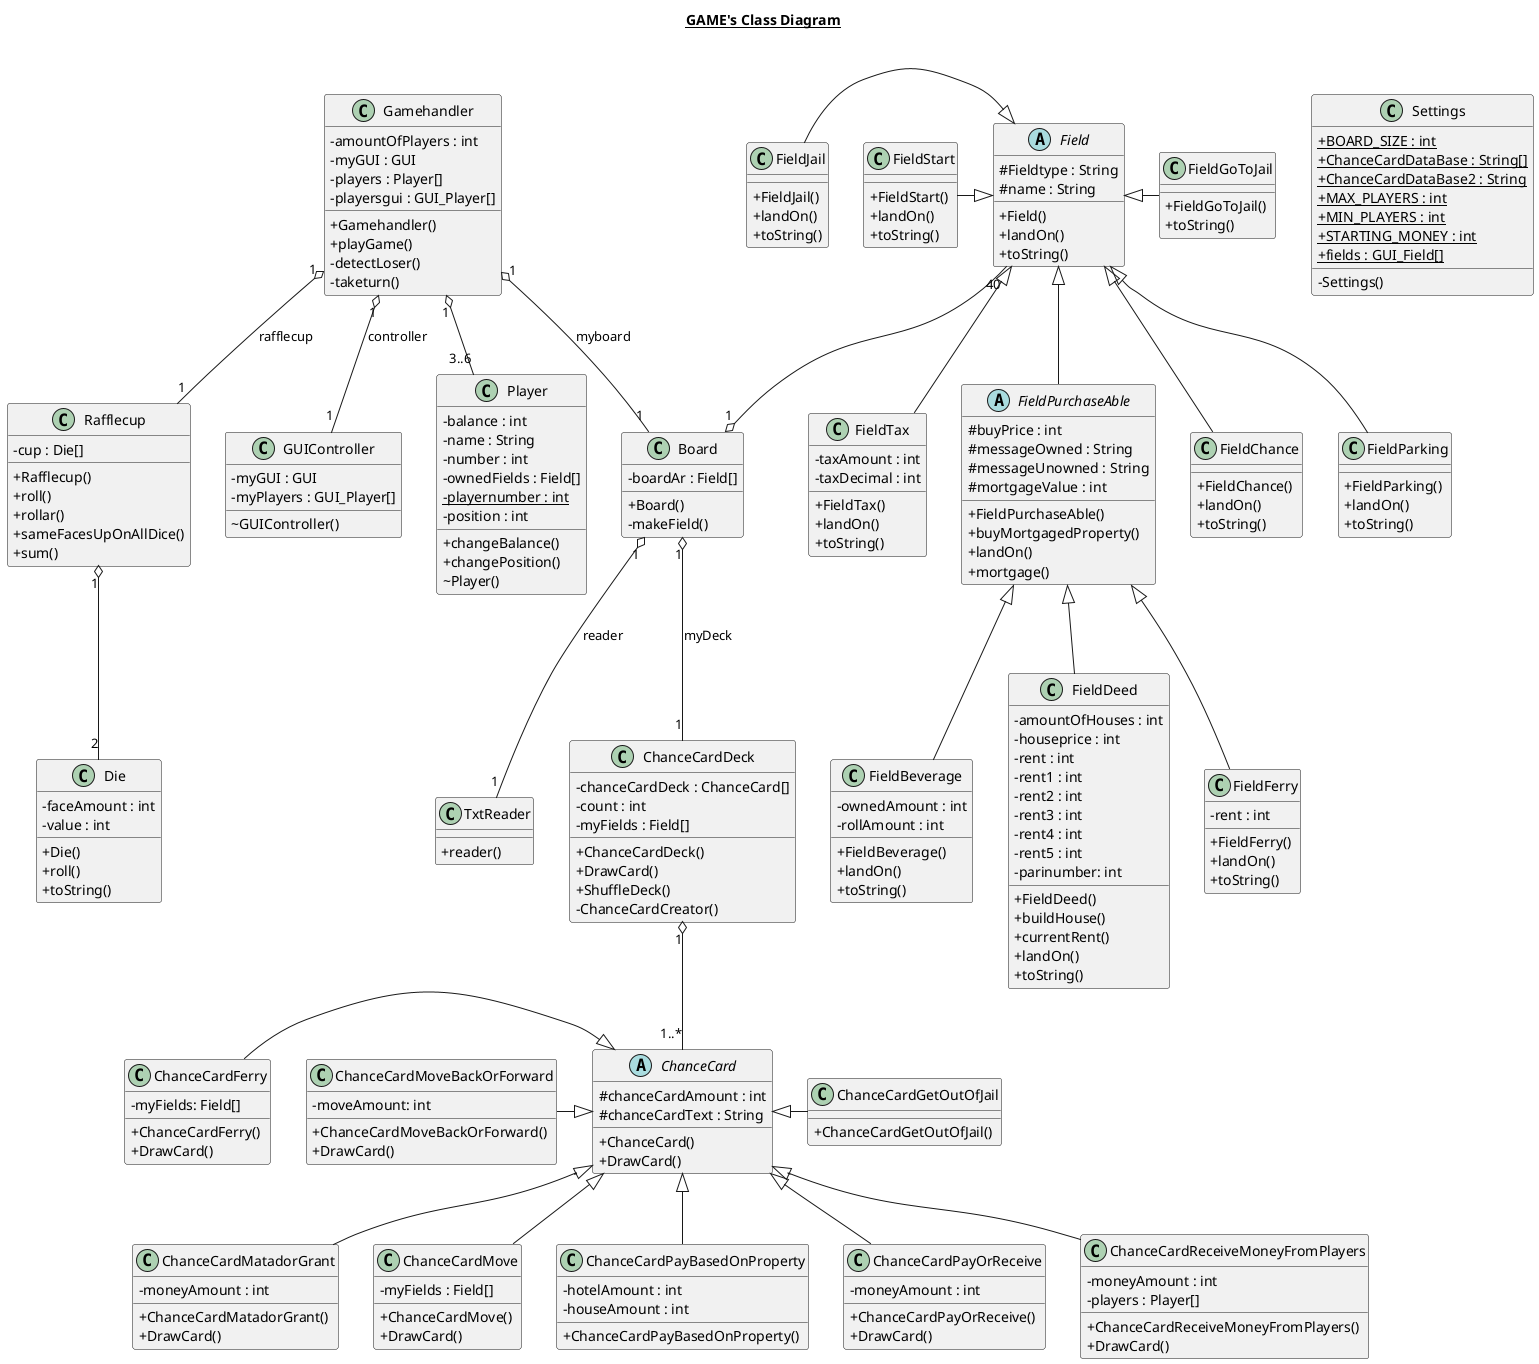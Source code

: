 @startuml
skinparam classAttributeIconSize 0

title __GAME's Class Diagram__\n

    class Board {
        - boardAr : Field[]
        + Board()
        - makeField()
    }

  

    abstract class ChanceCard {
        # chanceCardAmount : int
        # chanceCardText : String
        + ChanceCard()
        + DrawCard()
    }

  

    class ChanceCardDeck {
        - chanceCardDeck : ChanceCard[]
        - count : int
        - myFields : Field[]
        + ChanceCardDeck()
        + DrawCard()
        + ShuffleDeck()
        - ChanceCardCreator()
    }

  

    class ChanceCardGetOutOfJail {
        + ChanceCardGetOutOfJail()
    }

    class ChanceCardMoveBackOrForward {
    -moveAmount: int
    + ChanceCardMoveBackOrForward()
    + DrawCard()

        }

    class ChanceCardFerry {
        - myFields: Field[]
        + ChanceCardFerry()
        + DrawCard()
    }
  

    class ChanceCardMatadorGrant {
        - moneyAmount : int
        + ChanceCardMatadorGrant()
        + DrawCard()
    }

  

    class ChanceCardMove {
        - myFields : Field[]
        + ChanceCardMove()
        + DrawCard()
    }

  

    class ChanceCardPayBasedOnProperty {
        - hotelAmount : int
        - houseAmount : int
        + ChanceCardPayBasedOnProperty()
    }

  

    class ChanceCardPayOrReceive {
        - moneyAmount : int
        + ChanceCardPayOrReceive()
        + DrawCard()
    }

  

    class ChanceCardReceiveMoneyFromPlayers {
        - moneyAmount : int
        - players : Player[]
        + ChanceCardReceiveMoneyFromPlayers()
        + DrawCard()
    }

  

    class Die {
        - faceAmount : int
        - value : int
        + Die()
        + roll()
        + toString()
    }

  

    abstract class Field {
        # Fieldtype : String
        # name : String
        + Field()
        + landOn()
        + toString()
    }

  

    class FieldBeverage {
        - ownedAmount : int
        - rollAmount : int
        + FieldBeverage()
        + landOn()
        + toString()
    }

  

    class FieldChance {
        + FieldChance()
        + landOn()
        + toString()
    }

  

    class FieldDeed {
        - amountOfHouses : int
        - houseprice : int
        - rent : int
        - rent1 : int
        - rent2 : int
        - rent3 : int
        - rent4 : int
        - rent5 : int
        -parinumber: int

        + FieldDeed()
        + buildHouse()
        + currentRent()
        + landOn()
        + toString()
    }

  

    class FieldFerry {
        - rent : int
        + FieldFerry()
        + landOn()
        + toString()
    }

  

    class FieldGoToJail {
        + FieldGoToJail()
        + toString()
    }

  

    class FieldJail {
        + FieldJail()
        + landOn()
        + toString()
    }

  

    class FieldParking {
        + FieldParking()
        + landOn()
        + toString()
    }

  

    abstract class FieldPurchaseAble {
        # buyPrice : int
        # messageOwned : String
        # messageUnowned : String
        # mortgageValue : int
        + FieldPurchaseAble()
        + buyMortgagedProperty()
        + landOn()
        + mortgage()
    }

  

    class FieldStart {
        + FieldStart()
        + landOn()
        + toString()
    }

  

    class FieldTax {
        - taxAmount : int
        - taxDecimal : int
        + FieldTax()
        + landOn()
        + toString()
    }

  

    class GUIController {
        - myGUI : GUI
        - myPlayers : GUI_Player[]
        ~ GUIController()
    }

    class Gamehandler {
        - amountOfPlayers : int
        - myGUI : GUI
        - players : Player[]
        - playersgui : GUI_Player[]
        + Gamehandler()
        + playGame()
        - detectLoser()
        - taketurn()
    }

    class Player {
        - balance : int
        - name : String
        - number : int
        - ownedFields : Field[]
        {static} - playernumber : int
        - position : int
        + changeBalance()
        + changePosition()
        ~ Player()
    }

  

    class Rafflecup {
        - cup : Die[]
        + Rafflecup()
        + roll()
        + rollar()
        + sameFacesUpOnAllDice()
        + sum()
    }

  

    class Settings {
        {static} + BOARD_SIZE : int
        {static} + ChanceCardDataBase : String[]
        {static} + ChanceCardDataBase2 : String
        {static} + MAX_PLAYERS : int
        {static} + MIN_PLAYERS : int
        {static} + STARTING_MONEY : int
        {static} + fields : GUI_Field[]
        - Settings()
    }

  

    class TxtReader {
        + reader()
    }

  

  Board"1" o-- "1"ChanceCardDeck : myDeck
  Board"1" o-- "1"TxtReader : reader
  ChanceCard <|- ChanceCardGetOutOfJail
  ChanceCardMatadorGrant -up-|> ChanceCard
  ChanceCardMove -up-|> ChanceCard
  ChanceCardFerry -|> ChanceCard
  ChanceCardMoveBackOrForward -|> ChanceCard
  ChanceCardPayBasedOnProperty -up-|> ChanceCard
  ChanceCardPayOrReceive -up-|> ChanceCard
  ChanceCardReceiveMoneyFromPlayers -up-|> ChanceCard
  Field"40" --o "1"Board
  FieldBeverage -up-|> FieldPurchaseAble
  FieldChance -up-|> Field
  FieldDeed -up-|> FieldPurchaseAble
  FieldFerry -up-|> FieldPurchaseAble
  Field <|- FieldGoToJail
  FieldJail -|> Field
  FieldParking -up-|> Field
  FieldPurchaseAble -up-|> Field
  FieldStart -|> Field
  FieldTax -up-|> Field
  ChanceCardDeck "1" o-- "1..*"ChanceCard
  Gamehandler"1" o-- "1"GUIController : controller
  Gamehandler"1" o-- "1"Board : myboard
  Gamehandler"1" o-- "1"Rafflecup : rafflecup
  Rafflecup"1" o-- "2"Die
  Gamehandler"1" o-- "3..6"Player
@enduml
